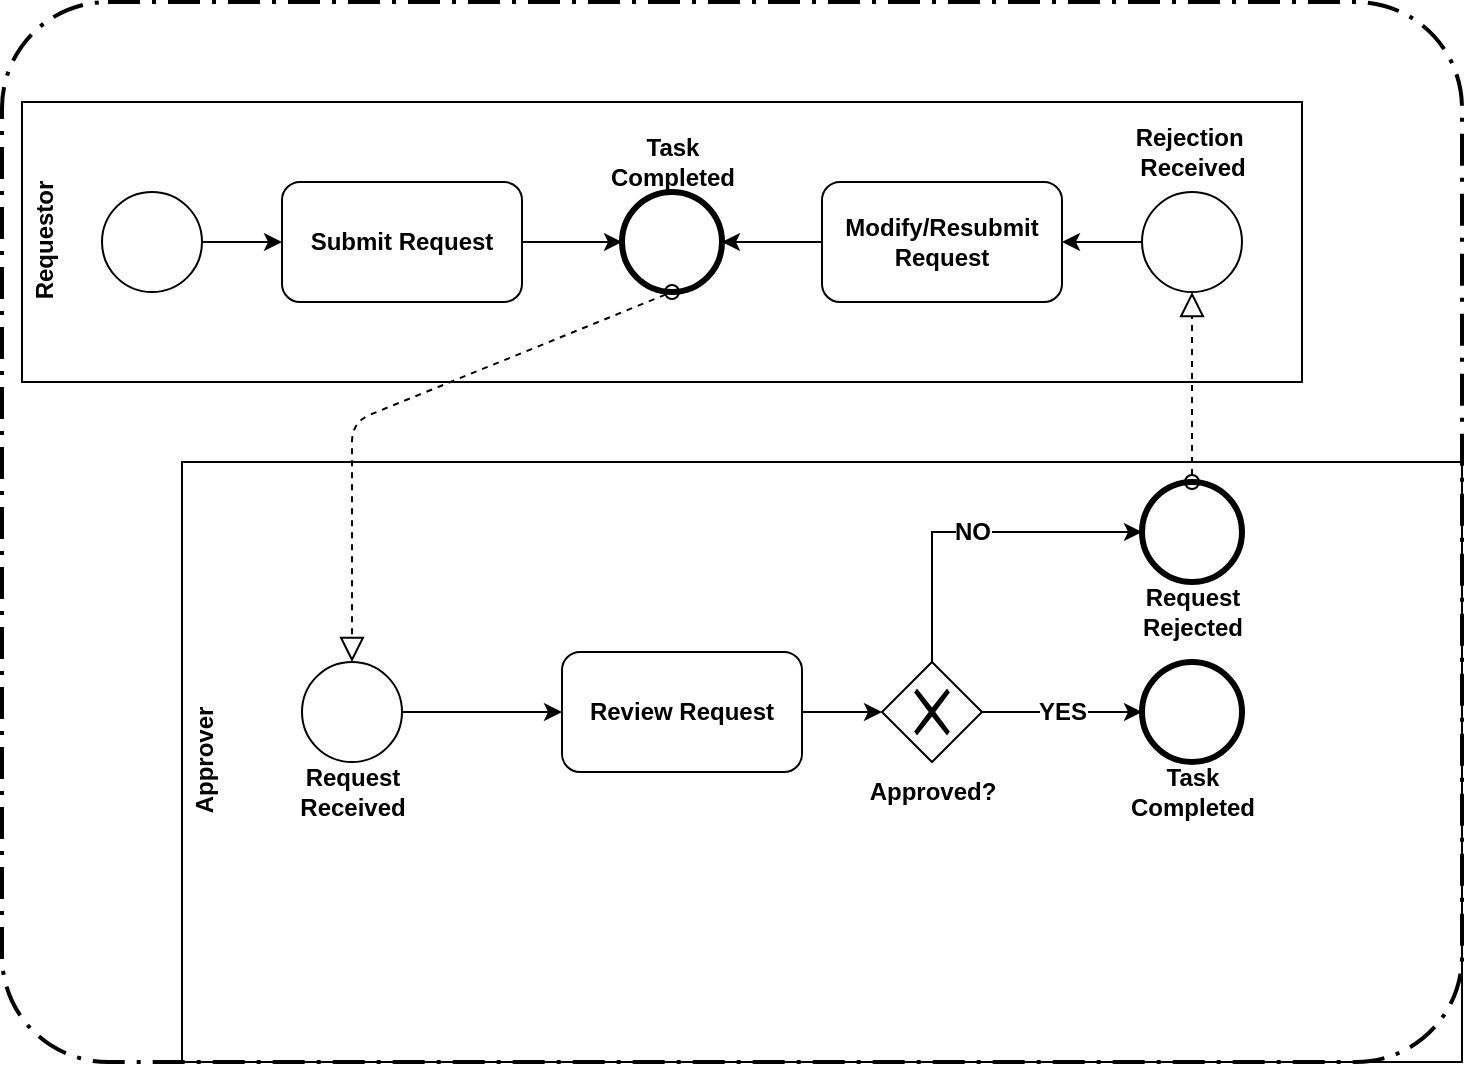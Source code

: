 <mxfile version="12.5.5" type="device"><diagram id="2pprP_iX2IAfLP2GKaIr" name="Page-1"><mxGraphModel dx="933" dy="1655" grid="1" gridSize="10" guides="1" tooltips="1" connect="1" arrows="1" fold="1" page="1" pageScale="1" pageWidth="850" pageHeight="1100" math="0" shadow="0"><root><mxCell id="0"/><mxCell id="1" parent="0"/><mxCell id="FV8qwt3EMQVKoaqjmgSx-1" value="Requestor" style="swimlane;html=1;horizontal=0;swimlaneLine=0;" vertex="1" parent="1"><mxGeometry x="40" y="50" width="640" height="140" as="geometry"/></mxCell><mxCell id="FV8qwt3EMQVKoaqjmgSx-15" value="" style="shape=mxgraph.bpmn.shape;html=1;verticalLabelPosition=bottom;labelBackgroundColor=#ffffff;verticalAlign=top;align=center;perimeter=ellipsePerimeter;outlineConnect=0;outline=end;symbol=general;" vertex="1" parent="FV8qwt3EMQVKoaqjmgSx-1"><mxGeometry x="300" y="45" width="50" height="50" as="geometry"/></mxCell><mxCell id="FV8qwt3EMQVKoaqjmgSx-41" value="" style="edgeStyle=orthogonalEdgeStyle;rounded=0;orthogonalLoop=1;jettySize=auto;html=1;" edge="1" parent="FV8qwt3EMQVKoaqjmgSx-1" source="FV8qwt3EMQVKoaqjmgSx-13" target="FV8qwt3EMQVKoaqjmgSx-15"><mxGeometry relative="1" as="geometry"/></mxCell><mxCell id="FV8qwt3EMQVKoaqjmgSx-13" value="&lt;b&gt;Submit Request&lt;/b&gt;" style="shape=ext;rounded=1;html=1;whiteSpace=wrap;" vertex="1" parent="FV8qwt3EMQVKoaqjmgSx-1"><mxGeometry x="130" y="40" width="120" height="60" as="geometry"/></mxCell><mxCell id="FV8qwt3EMQVKoaqjmgSx-39" value="" style="edgeStyle=orthogonalEdgeStyle;rounded=0;orthogonalLoop=1;jettySize=auto;html=1;" edge="1" parent="FV8qwt3EMQVKoaqjmgSx-1" source="FV8qwt3EMQVKoaqjmgSx-16" target="FV8qwt3EMQVKoaqjmgSx-15"><mxGeometry relative="1" as="geometry"/></mxCell><mxCell id="FV8qwt3EMQVKoaqjmgSx-16" value="&lt;b&gt;Modify/Resubmit Request&lt;/b&gt;" style="shape=ext;rounded=1;html=1;whiteSpace=wrap;" vertex="1" parent="FV8qwt3EMQVKoaqjmgSx-1"><mxGeometry x="400" y="40" width="120" height="60" as="geometry"/></mxCell><mxCell id="FV8qwt3EMQVKoaqjmgSx-40" value="" style="edgeStyle=orthogonalEdgeStyle;rounded=0;orthogonalLoop=1;jettySize=auto;html=1;" edge="1" parent="FV8qwt3EMQVKoaqjmgSx-1" source="FV8qwt3EMQVKoaqjmgSx-14" target="FV8qwt3EMQVKoaqjmgSx-13"><mxGeometry relative="1" as="geometry"/></mxCell><mxCell id="FV8qwt3EMQVKoaqjmgSx-14" value="" style="shape=mxgraph.bpmn.shape;html=1;verticalLabelPosition=bottom;labelBackgroundColor=#ffffff;verticalAlign=top;align=center;perimeter=ellipsePerimeter;outlineConnect=0;outline=standard;symbol=general;" vertex="1" parent="FV8qwt3EMQVKoaqjmgSx-1"><mxGeometry x="40" y="45" width="50" height="50" as="geometry"/></mxCell><mxCell id="FV8qwt3EMQVKoaqjmgSx-38" value="" style="edgeStyle=orthogonalEdgeStyle;rounded=0;orthogonalLoop=1;jettySize=auto;html=1;" edge="1" parent="FV8qwt3EMQVKoaqjmgSx-1" source="FV8qwt3EMQVKoaqjmgSx-17" target="FV8qwt3EMQVKoaqjmgSx-16"><mxGeometry relative="1" as="geometry"/></mxCell><mxCell id="FV8qwt3EMQVKoaqjmgSx-17" value="" style="shape=mxgraph.bpmn.shape;html=1;verticalLabelPosition=bottom;labelBackgroundColor=#ffffff;verticalAlign=top;align=center;perimeter=ellipsePerimeter;outlineConnect=0;outline=standard;symbol=general;" vertex="1" parent="FV8qwt3EMQVKoaqjmgSx-1"><mxGeometry x="560" y="45" width="50" height="50" as="geometry"/></mxCell><mxCell id="FV8qwt3EMQVKoaqjmgSx-35" value="&lt;b&gt;Rejection&amp;nbsp;&lt;br&gt;Received&lt;/b&gt;" style="text;html=1;align=center;verticalAlign=middle;resizable=0;points=[];autosize=1;" vertex="1" parent="FV8qwt3EMQVKoaqjmgSx-1"><mxGeometry x="550" y="10" width="70" height="30" as="geometry"/></mxCell><mxCell id="FV8qwt3EMQVKoaqjmgSx-42" value="&lt;b&gt;Task&lt;br&gt;Completed&lt;/b&gt;" style="text;html=1;align=center;verticalAlign=middle;resizable=0;points=[];autosize=1;" vertex="1" parent="FV8qwt3EMQVKoaqjmgSx-1"><mxGeometry x="285" y="15" width="80" height="30" as="geometry"/></mxCell><mxCell id="FV8qwt3EMQVKoaqjmgSx-12" value="Approver" style="swimlane;html=1;horizontal=0;swimlaneLine=0;" vertex="1" parent="1"><mxGeometry x="120" y="230" width="640" height="300" as="geometry"/></mxCell><mxCell id="FV8qwt3EMQVKoaqjmgSx-23" value="" style="edgeStyle=orthogonalEdgeStyle;rounded=0;orthogonalLoop=1;jettySize=auto;html=1;" edge="1" parent="FV8qwt3EMQVKoaqjmgSx-12" source="FV8qwt3EMQVKoaqjmgSx-4" target="FV8qwt3EMQVKoaqjmgSx-2"><mxGeometry relative="1" as="geometry"/></mxCell><mxCell id="FV8qwt3EMQVKoaqjmgSx-4" value="" style="shape=mxgraph.bpmn.shape;html=1;verticalLabelPosition=bottom;labelBackgroundColor=#ffffff;verticalAlign=top;align=center;perimeter=ellipsePerimeter;outlineConnect=0;outline=standard;symbol=general;" vertex="1" parent="FV8qwt3EMQVKoaqjmgSx-12"><mxGeometry x="60" y="100" width="50" height="50" as="geometry"/></mxCell><mxCell id="FV8qwt3EMQVKoaqjmgSx-24" value="" style="edgeStyle=orthogonalEdgeStyle;rounded=0;orthogonalLoop=1;jettySize=auto;html=1;" edge="1" parent="FV8qwt3EMQVKoaqjmgSx-12" source="FV8qwt3EMQVKoaqjmgSx-2" target="FV8qwt3EMQVKoaqjmgSx-3"><mxGeometry relative="1" as="geometry"/></mxCell><mxCell id="FV8qwt3EMQVKoaqjmgSx-2" value="&lt;b&gt;Review Request&lt;/b&gt;" style="shape=ext;rounded=1;html=1;whiteSpace=wrap;" vertex="1" parent="FV8qwt3EMQVKoaqjmgSx-12"><mxGeometry x="190" y="95" width="120" height="60" as="geometry"/></mxCell><mxCell id="FV8qwt3EMQVKoaqjmgSx-5" value="" style="shape=mxgraph.bpmn.shape;html=1;verticalLabelPosition=bottom;labelBackgroundColor=#ffffff;verticalAlign=top;align=center;perimeter=ellipsePerimeter;outlineConnect=0;outline=end;symbol=general;" vertex="1" parent="FV8qwt3EMQVKoaqjmgSx-12"><mxGeometry x="480" y="100" width="50" height="50" as="geometry"/></mxCell><mxCell id="FV8qwt3EMQVKoaqjmgSx-26" value="" style="edgeStyle=orthogonalEdgeStyle;rounded=0;orthogonalLoop=1;jettySize=auto;html=1;" edge="1" parent="FV8qwt3EMQVKoaqjmgSx-12" source="FV8qwt3EMQVKoaqjmgSx-3" target="FV8qwt3EMQVKoaqjmgSx-5"><mxGeometry relative="1" as="geometry"/></mxCell><mxCell id="FV8qwt3EMQVKoaqjmgSx-27" value="&lt;b&gt;YES&lt;/b&gt;" style="text;html=1;align=center;verticalAlign=middle;resizable=0;points=[];labelBackgroundColor=#ffffff;" vertex="1" connectable="0" parent="FV8qwt3EMQVKoaqjmgSx-26"><mxGeometry relative="1" as="geometry"><mxPoint as="offset"/></mxGeometry></mxCell><mxCell id="FV8qwt3EMQVKoaqjmgSx-3" value="" style="shape=mxgraph.bpmn.shape;html=1;verticalLabelPosition=bottom;labelBackgroundColor=#ffffff;verticalAlign=top;align=center;perimeter=rhombusPerimeter;background=gateway;outlineConnect=0;outline=none;symbol=exclusiveGw;" vertex="1" parent="FV8qwt3EMQVKoaqjmgSx-12"><mxGeometry x="350" y="100" width="50" height="50" as="geometry"/></mxCell><mxCell id="FV8qwt3EMQVKoaqjmgSx-18" value="&lt;b&gt;Approved?&lt;/b&gt;" style="text;html=1;align=center;verticalAlign=middle;resizable=0;points=[];autosize=1;" vertex="1" parent="FV8qwt3EMQVKoaqjmgSx-12"><mxGeometry x="335" y="155" width="80" height="20" as="geometry"/></mxCell><mxCell id="FV8qwt3EMQVKoaqjmgSx-19" value="&lt;b&gt;Request &lt;br&gt;Received&lt;/b&gt;" style="text;html=1;align=center;verticalAlign=middle;resizable=0;points=[];autosize=1;" vertex="1" parent="FV8qwt3EMQVKoaqjmgSx-12"><mxGeometry x="50" y="150" width="70" height="30" as="geometry"/></mxCell><mxCell id="FV8qwt3EMQVKoaqjmgSx-20" value="" style="shape=mxgraph.bpmn.shape;html=1;verticalLabelPosition=bottom;labelBackgroundColor=#ffffff;verticalAlign=top;align=center;perimeter=ellipsePerimeter;outlineConnect=0;outline=end;symbol=general;" vertex="1" parent="FV8qwt3EMQVKoaqjmgSx-12"><mxGeometry x="480" y="10" width="50" height="50" as="geometry"/></mxCell><mxCell id="FV8qwt3EMQVKoaqjmgSx-30" value="" style="edgeStyle=orthogonalEdgeStyle;rounded=0;orthogonalLoop=1;jettySize=auto;html=1;exitX=0.5;exitY=0;exitDx=0;exitDy=0;entryX=0;entryY=0.5;entryDx=0;entryDy=0;" edge="1" parent="FV8qwt3EMQVKoaqjmgSx-12" source="FV8qwt3EMQVKoaqjmgSx-3" target="FV8qwt3EMQVKoaqjmgSx-20"><mxGeometry relative="1" as="geometry"><mxPoint x="650" y="110" as="sourcePoint"/><mxPoint x="730" y="110" as="targetPoint"/></mxGeometry></mxCell><mxCell id="FV8qwt3EMQVKoaqjmgSx-31" value="&lt;b&gt;NO&lt;/b&gt;" style="text;html=1;align=center;verticalAlign=middle;resizable=0;points=[];labelBackgroundColor=#ffffff;" vertex="1" connectable="0" parent="FV8qwt3EMQVKoaqjmgSx-30"><mxGeometry relative="1" as="geometry"><mxPoint as="offset"/></mxGeometry></mxCell><mxCell id="FV8qwt3EMQVKoaqjmgSx-36" value="&lt;b&gt;Task&lt;br&gt;Completed&lt;/b&gt;" style="text;html=1;align=center;verticalAlign=middle;resizable=0;points=[];autosize=1;" vertex="1" parent="FV8qwt3EMQVKoaqjmgSx-12"><mxGeometry x="465" y="150" width="80" height="30" as="geometry"/></mxCell><mxCell id="FV8qwt3EMQVKoaqjmgSx-37" value="&lt;b&gt;Request &lt;br&gt;Rejected&lt;/b&gt;" style="text;html=1;align=center;verticalAlign=middle;resizable=0;points=[];autosize=1;" vertex="1" parent="FV8qwt3EMQVKoaqjmgSx-12"><mxGeometry x="470" y="60" width="70" height="30" as="geometry"/></mxCell><mxCell id="FV8qwt3EMQVKoaqjmgSx-45" value="" style="rounded=1;arcSize=10;dashed=1;strokeColor=#000000;fillColor=none;gradientColor=none;dashPattern=8 3 1 3;strokeWidth=2;" vertex="1" parent="FV8qwt3EMQVKoaqjmgSx-12"><mxGeometry x="-90" y="-230" width="730" height="530" as="geometry"/></mxCell><mxCell id="FV8qwt3EMQVKoaqjmgSx-34" value="" style="startArrow=oval;startFill=0;startSize=7;endArrow=block;endFill=0;endSize=10;dashed=1;html=1;entryX=0.5;entryY=1;entryDx=0;entryDy=0;exitX=0.5;exitY=0;exitDx=0;exitDy=0;" edge="1" parent="1" source="FV8qwt3EMQVKoaqjmgSx-20" target="FV8qwt3EMQVKoaqjmgSx-17"><mxGeometry width="100" relative="1" as="geometry"><mxPoint x="630" y="210" as="sourcePoint"/><mxPoint x="730" y="210" as="targetPoint"/></mxGeometry></mxCell><mxCell id="FV8qwt3EMQVKoaqjmgSx-44" value="" style="startArrow=oval;startFill=0;startSize=7;endArrow=block;endFill=0;endSize=10;dashed=1;html=1;entryX=0.5;entryY=0;entryDx=0;entryDy=0;exitX=0.5;exitY=1;exitDx=0;exitDy=0;" edge="1" parent="1" source="FV8qwt3EMQVKoaqjmgSx-15" target="FV8qwt3EMQVKoaqjmgSx-4"><mxGeometry width="100" relative="1" as="geometry"><mxPoint x="360" y="140" as="sourcePoint"/><mxPoint x="740" y="95" as="targetPoint"/><Array as="points"><mxPoint x="205" y="210"/></Array></mxGeometry></mxCell></root></mxGraphModel></diagram></mxfile>
